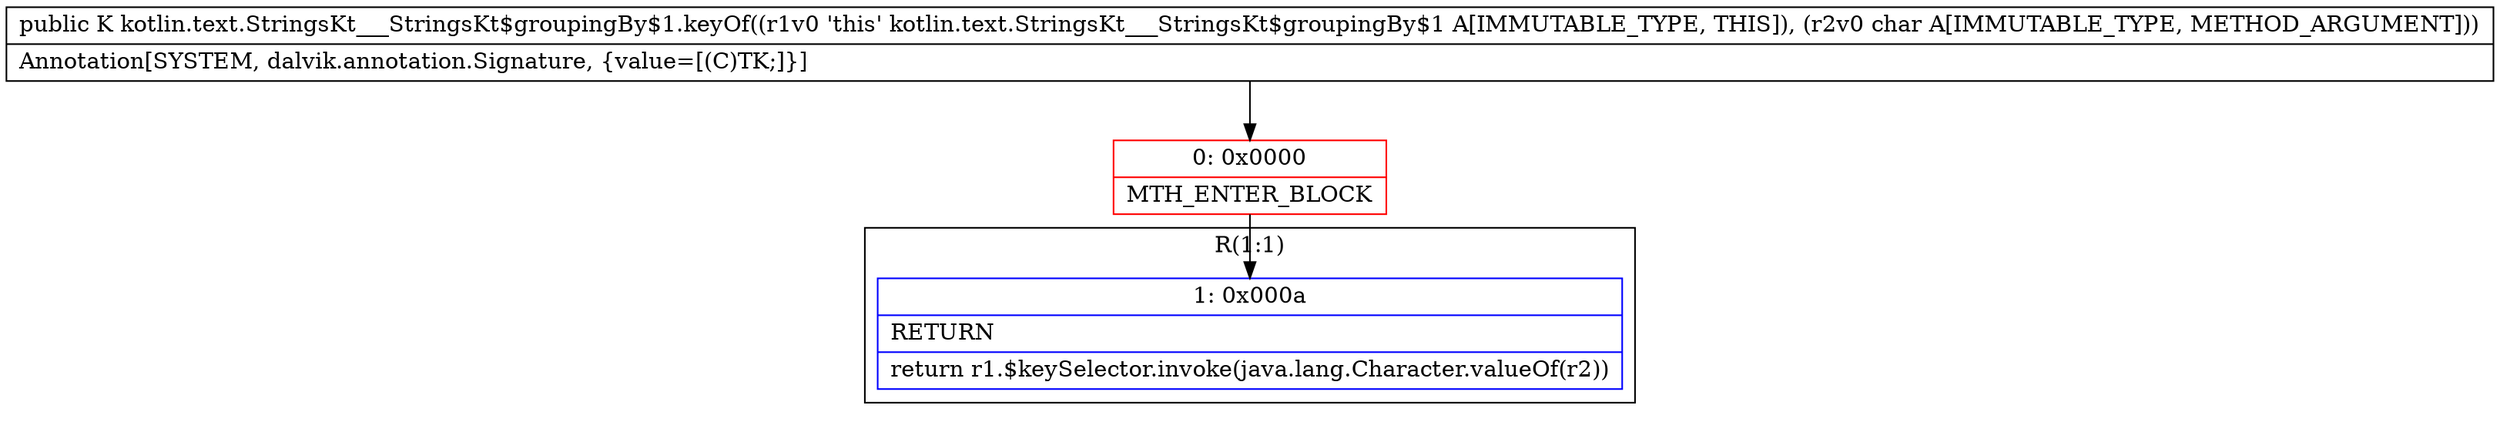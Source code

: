 digraph "CFG forkotlin.text.StringsKt___StringsKt$groupingBy$1.keyOf(C)Ljava\/lang\/Object;" {
subgraph cluster_Region_1834325001 {
label = "R(1:1)";
node [shape=record,color=blue];
Node_1 [shape=record,label="{1\:\ 0x000a|RETURN\l|return r1.$keySelector.invoke(java.lang.Character.valueOf(r2))\l}"];
}
Node_0 [shape=record,color=red,label="{0\:\ 0x0000|MTH_ENTER_BLOCK\l}"];
MethodNode[shape=record,label="{public K kotlin.text.StringsKt___StringsKt$groupingBy$1.keyOf((r1v0 'this' kotlin.text.StringsKt___StringsKt$groupingBy$1 A[IMMUTABLE_TYPE, THIS]), (r2v0 char A[IMMUTABLE_TYPE, METHOD_ARGUMENT]))  | Annotation[SYSTEM, dalvik.annotation.Signature, \{value=[(C)TK;]\}]\l}"];
MethodNode -> Node_0;
Node_0 -> Node_1;
}

